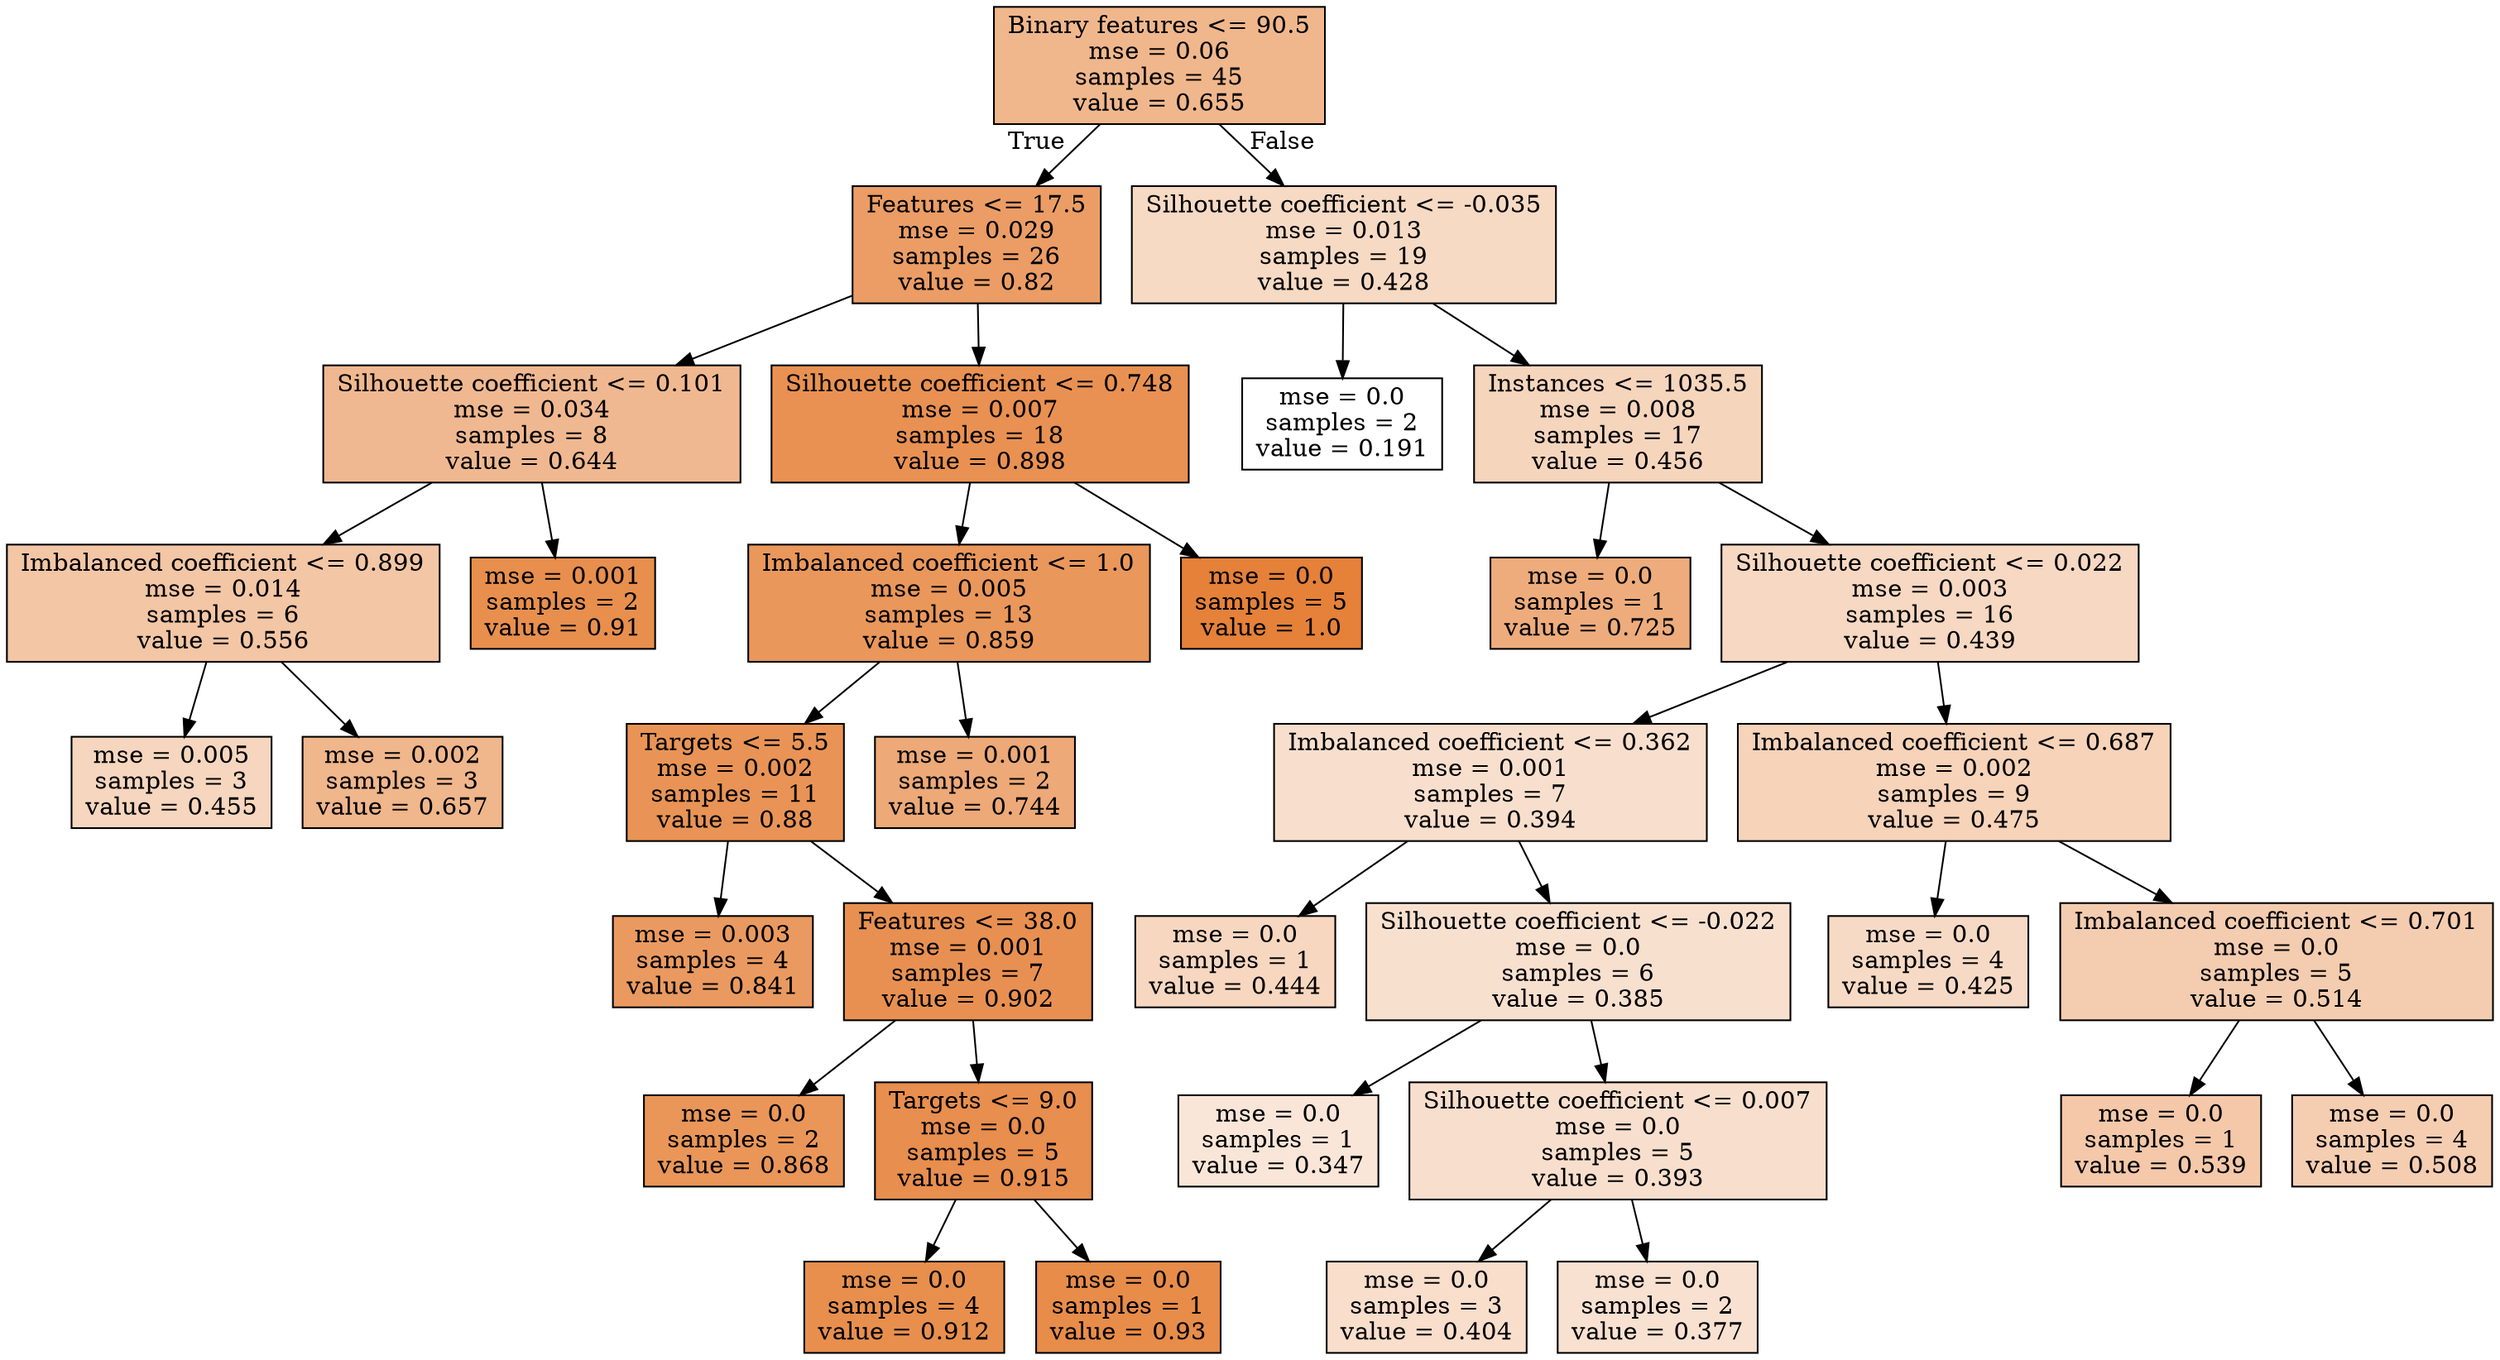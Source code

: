 digraph Tree {
node [shape=box, style="filled", color="black"] ;
0 [label="Binary features <= 90.5\nmse = 0.06\nsamples = 45\nvalue = 0.655", fillcolor="#e5813992"] ;
1 [label="Features <= 17.5\nmse = 0.029\nsamples = 26\nvalue = 0.82", fillcolor="#e58139c6"] ;
0 -> 1 [labeldistance=2.5, labelangle=45, headlabel="True"] ;
2 [label="Silhouette coefficient <= 0.101\nmse = 0.034\nsamples = 8\nvalue = 0.644", fillcolor="#e581398f"] ;
1 -> 2 ;
3 [label="Imbalanced coefficient <= 0.899\nmse = 0.014\nsamples = 6\nvalue = 0.556", fillcolor="#e5813973"] ;
2 -> 3 ;
4 [label="mse = 0.005\nsamples = 3\nvalue = 0.455", fillcolor="#e5813953"] ;
3 -> 4 ;
5 [label="mse = 0.002\nsamples = 3\nvalue = 0.657", fillcolor="#e5813993"] ;
3 -> 5 ;
6 [label="mse = 0.001\nsamples = 2\nvalue = 0.91", fillcolor="#e58139e3"] ;
2 -> 6 ;
7 [label="Silhouette coefficient <= 0.748\nmse = 0.007\nsamples = 18\nvalue = 0.898", fillcolor="#e58139df"] ;
1 -> 7 ;
8 [label="Imbalanced coefficient <= 1.0\nmse = 0.005\nsamples = 13\nvalue = 0.859", fillcolor="#e58139d3"] ;
7 -> 8 ;
9 [label="Targets <= 5.5\nmse = 0.002\nsamples = 11\nvalue = 0.88", fillcolor="#e58139d9"] ;
8 -> 9 ;
10 [label="mse = 0.003\nsamples = 4\nvalue = 0.841", fillcolor="#e58139cd"] ;
9 -> 10 ;
11 [label="Features <= 38.0\nmse = 0.001\nsamples = 7\nvalue = 0.902", fillcolor="#e58139e0"] ;
9 -> 11 ;
12 [label="mse = 0.0\nsamples = 2\nvalue = 0.868", fillcolor="#e58139d5"] ;
11 -> 12 ;
13 [label="Targets <= 9.0\nmse = 0.0\nsamples = 5\nvalue = 0.915", fillcolor="#e58139e4"] ;
11 -> 13 ;
14 [label="mse = 0.0\nsamples = 4\nvalue = 0.912", fillcolor="#e58139e3"] ;
13 -> 14 ;
15 [label="mse = 0.0\nsamples = 1\nvalue = 0.93", fillcolor="#e58139e9"] ;
13 -> 15 ;
16 [label="mse = 0.001\nsamples = 2\nvalue = 0.744", fillcolor="#e58139ae"] ;
8 -> 16 ;
17 [label="mse = 0.0\nsamples = 5\nvalue = 1.0", fillcolor="#e58139ff"] ;
7 -> 17 ;
18 [label="Silhouette coefficient <= -0.035\nmse = 0.013\nsamples = 19\nvalue = 0.428", fillcolor="#e581394b"] ;
0 -> 18 [labeldistance=2.5, labelangle=-45, headlabel="False"] ;
19 [label="mse = 0.0\nsamples = 2\nvalue = 0.191", fillcolor="#e5813900"] ;
18 -> 19 ;
20 [label="Instances <= 1035.5\nmse = 0.008\nsamples = 17\nvalue = 0.456", fillcolor="#e5813954"] ;
18 -> 20 ;
21 [label="mse = 0.0\nsamples = 1\nvalue = 0.725", fillcolor="#e58139a8"] ;
20 -> 21 ;
22 [label="Silhouette coefficient <= 0.022\nmse = 0.003\nsamples = 16\nvalue = 0.439", fillcolor="#e581394e"] ;
20 -> 22 ;
23 [label="Imbalanced coefficient <= 0.362\nmse = 0.001\nsamples = 7\nvalue = 0.394", fillcolor="#e5813940"] ;
22 -> 23 ;
24 [label="mse = 0.0\nsamples = 1\nvalue = 0.444", fillcolor="#e5813950"] ;
23 -> 24 ;
25 [label="Silhouette coefficient <= -0.022\nmse = 0.0\nsamples = 6\nvalue = 0.385", fillcolor="#e581393d"] ;
23 -> 25 ;
26 [label="mse = 0.0\nsamples = 1\nvalue = 0.347", fillcolor="#e5813931"] ;
25 -> 26 ;
27 [label="Silhouette coefficient <= 0.007\nmse = 0.0\nsamples = 5\nvalue = 0.393", fillcolor="#e5813940"] ;
25 -> 27 ;
28 [label="mse = 0.0\nsamples = 3\nvalue = 0.404", fillcolor="#e5813943"] ;
27 -> 28 ;
29 [label="mse = 0.0\nsamples = 2\nvalue = 0.377", fillcolor="#e581393b"] ;
27 -> 29 ;
30 [label="Imbalanced coefficient <= 0.687\nmse = 0.002\nsamples = 9\nvalue = 0.475", fillcolor="#e5813959"] ;
22 -> 30 ;
31 [label="mse = 0.0\nsamples = 4\nvalue = 0.425", fillcolor="#e581394a"] ;
30 -> 31 ;
32 [label="Imbalanced coefficient <= 0.701\nmse = 0.0\nsamples = 5\nvalue = 0.514", fillcolor="#e5813966"] ;
30 -> 32 ;
33 [label="mse = 0.0\nsamples = 1\nvalue = 0.539", fillcolor="#e581396e"] ;
32 -> 33 ;
34 [label="mse = 0.0\nsamples = 4\nvalue = 0.508", fillcolor="#e5813964"] ;
32 -> 34 ;
}